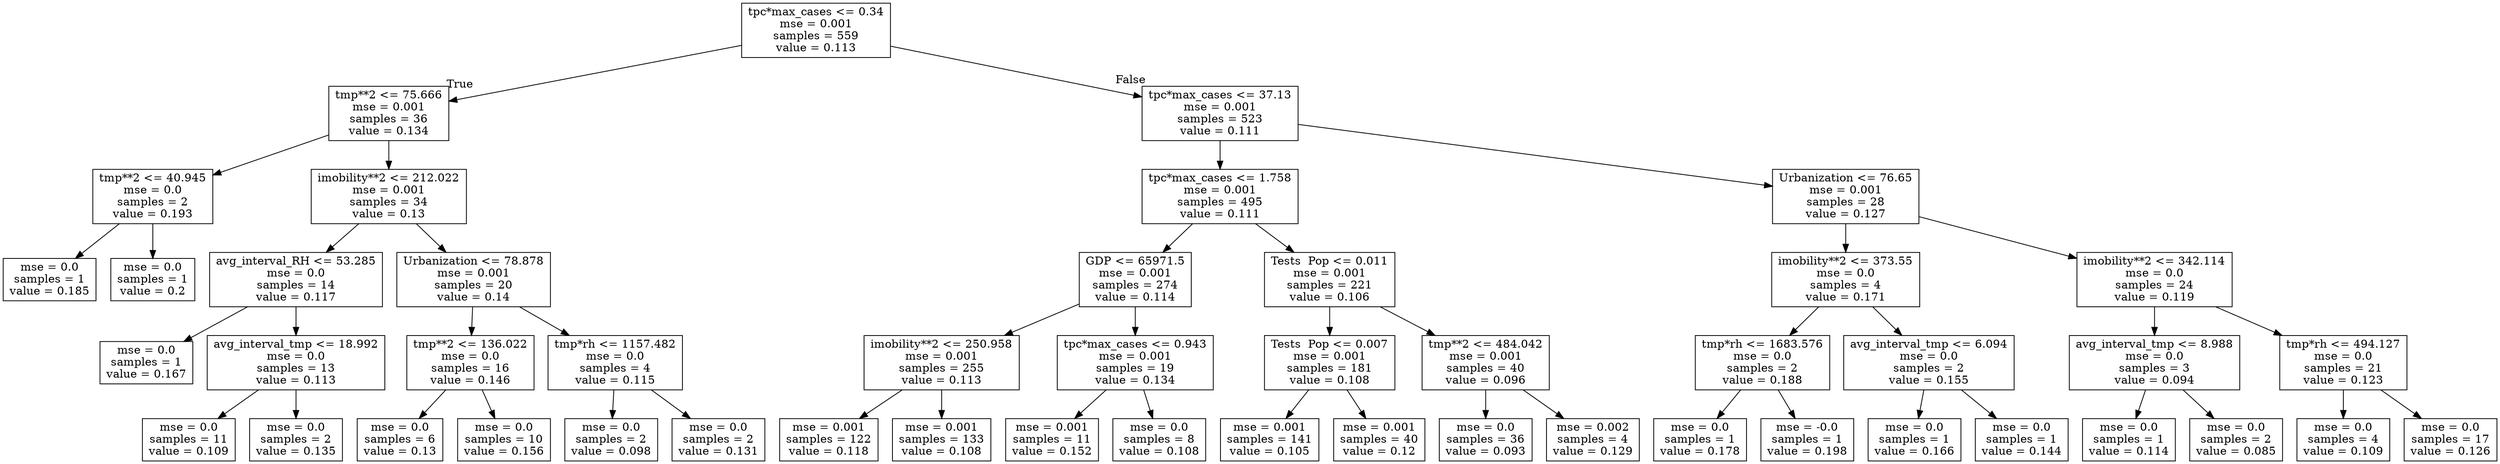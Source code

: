 digraph Tree {
node [shape=box] ;
0 [label="tpc*max_cases <= 0.34\nmse = 0.001\nsamples = 559\nvalue = 0.113"] ;
1 [label="tmp**2 <= 75.666\nmse = 0.001\nsamples = 36\nvalue = 0.134"] ;
0 -> 1 [labeldistance=2.5, labelangle=45, headlabel="True"] ;
2 [label="tmp**2 <= 40.945\nmse = 0.0\nsamples = 2\nvalue = 0.193"] ;
1 -> 2 ;
3 [label="mse = 0.0\nsamples = 1\nvalue = 0.185"] ;
2 -> 3 ;
4 [label="mse = 0.0\nsamples = 1\nvalue = 0.2"] ;
2 -> 4 ;
5 [label="imobility**2 <= 212.022\nmse = 0.001\nsamples = 34\nvalue = 0.13"] ;
1 -> 5 ;
6 [label="avg_interval_RH <= 53.285\nmse = 0.0\nsamples = 14\nvalue = 0.117"] ;
5 -> 6 ;
7 [label="mse = 0.0\nsamples = 1\nvalue = 0.167"] ;
6 -> 7 ;
8 [label="avg_interval_tmp <= 18.992\nmse = 0.0\nsamples = 13\nvalue = 0.113"] ;
6 -> 8 ;
9 [label="mse = 0.0\nsamples = 11\nvalue = 0.109"] ;
8 -> 9 ;
10 [label="mse = 0.0\nsamples = 2\nvalue = 0.135"] ;
8 -> 10 ;
11 [label="Urbanization <= 78.878\nmse = 0.001\nsamples = 20\nvalue = 0.14"] ;
5 -> 11 ;
12 [label="tmp**2 <= 136.022\nmse = 0.0\nsamples = 16\nvalue = 0.146"] ;
11 -> 12 ;
13 [label="mse = 0.0\nsamples = 6\nvalue = 0.13"] ;
12 -> 13 ;
14 [label="mse = 0.0\nsamples = 10\nvalue = 0.156"] ;
12 -> 14 ;
15 [label="tmp*rh <= 1157.482\nmse = 0.0\nsamples = 4\nvalue = 0.115"] ;
11 -> 15 ;
16 [label="mse = 0.0\nsamples = 2\nvalue = 0.098"] ;
15 -> 16 ;
17 [label="mse = 0.0\nsamples = 2\nvalue = 0.131"] ;
15 -> 17 ;
18 [label="tpc*max_cases <= 37.13\nmse = 0.001\nsamples = 523\nvalue = 0.111"] ;
0 -> 18 [labeldistance=2.5, labelangle=-45, headlabel="False"] ;
19 [label="tpc*max_cases <= 1.758\nmse = 0.001\nsamples = 495\nvalue = 0.111"] ;
18 -> 19 ;
20 [label="GDP <= 65971.5\nmse = 0.001\nsamples = 274\nvalue = 0.114"] ;
19 -> 20 ;
21 [label="imobility**2 <= 250.958\nmse = 0.001\nsamples = 255\nvalue = 0.113"] ;
20 -> 21 ;
22 [label="mse = 0.001\nsamples = 122\nvalue = 0.118"] ;
21 -> 22 ;
23 [label="mse = 0.001\nsamples = 133\nvalue = 0.108"] ;
21 -> 23 ;
24 [label="tpc*max_cases <= 0.943\nmse = 0.001\nsamples = 19\nvalue = 0.134"] ;
20 -> 24 ;
25 [label="mse = 0.001\nsamples = 11\nvalue = 0.152"] ;
24 -> 25 ;
26 [label="mse = 0.0\nsamples = 8\nvalue = 0.108"] ;
24 -> 26 ;
27 [label="Tests \ Pop <= 0.011\nmse = 0.001\nsamples = 221\nvalue = 0.106"] ;
19 -> 27 ;
28 [label="Tests \ Pop <= 0.007\nmse = 0.001\nsamples = 181\nvalue = 0.108"] ;
27 -> 28 ;
29 [label="mse = 0.001\nsamples = 141\nvalue = 0.105"] ;
28 -> 29 ;
30 [label="mse = 0.001\nsamples = 40\nvalue = 0.12"] ;
28 -> 30 ;
31 [label="tmp**2 <= 484.042\nmse = 0.001\nsamples = 40\nvalue = 0.096"] ;
27 -> 31 ;
32 [label="mse = 0.0\nsamples = 36\nvalue = 0.093"] ;
31 -> 32 ;
33 [label="mse = 0.002\nsamples = 4\nvalue = 0.129"] ;
31 -> 33 ;
34 [label="Urbanization <= 76.65\nmse = 0.001\nsamples = 28\nvalue = 0.127"] ;
18 -> 34 ;
35 [label="imobility**2 <= 373.55\nmse = 0.0\nsamples = 4\nvalue = 0.171"] ;
34 -> 35 ;
36 [label="tmp*rh <= 1683.576\nmse = 0.0\nsamples = 2\nvalue = 0.188"] ;
35 -> 36 ;
37 [label="mse = 0.0\nsamples = 1\nvalue = 0.178"] ;
36 -> 37 ;
38 [label="mse = -0.0\nsamples = 1\nvalue = 0.198"] ;
36 -> 38 ;
39 [label="avg_interval_tmp <= 6.094\nmse = 0.0\nsamples = 2\nvalue = 0.155"] ;
35 -> 39 ;
40 [label="mse = 0.0\nsamples = 1\nvalue = 0.166"] ;
39 -> 40 ;
41 [label="mse = 0.0\nsamples = 1\nvalue = 0.144"] ;
39 -> 41 ;
42 [label="imobility**2 <= 342.114\nmse = 0.0\nsamples = 24\nvalue = 0.119"] ;
34 -> 42 ;
43 [label="avg_interval_tmp <= 8.988\nmse = 0.0\nsamples = 3\nvalue = 0.094"] ;
42 -> 43 ;
44 [label="mse = 0.0\nsamples = 1\nvalue = 0.114"] ;
43 -> 44 ;
45 [label="mse = 0.0\nsamples = 2\nvalue = 0.085"] ;
43 -> 45 ;
46 [label="tmp*rh <= 494.127\nmse = 0.0\nsamples = 21\nvalue = 0.123"] ;
42 -> 46 ;
47 [label="mse = 0.0\nsamples = 4\nvalue = 0.109"] ;
46 -> 47 ;
48 [label="mse = 0.0\nsamples = 17\nvalue = 0.126"] ;
46 -> 48 ;
}
